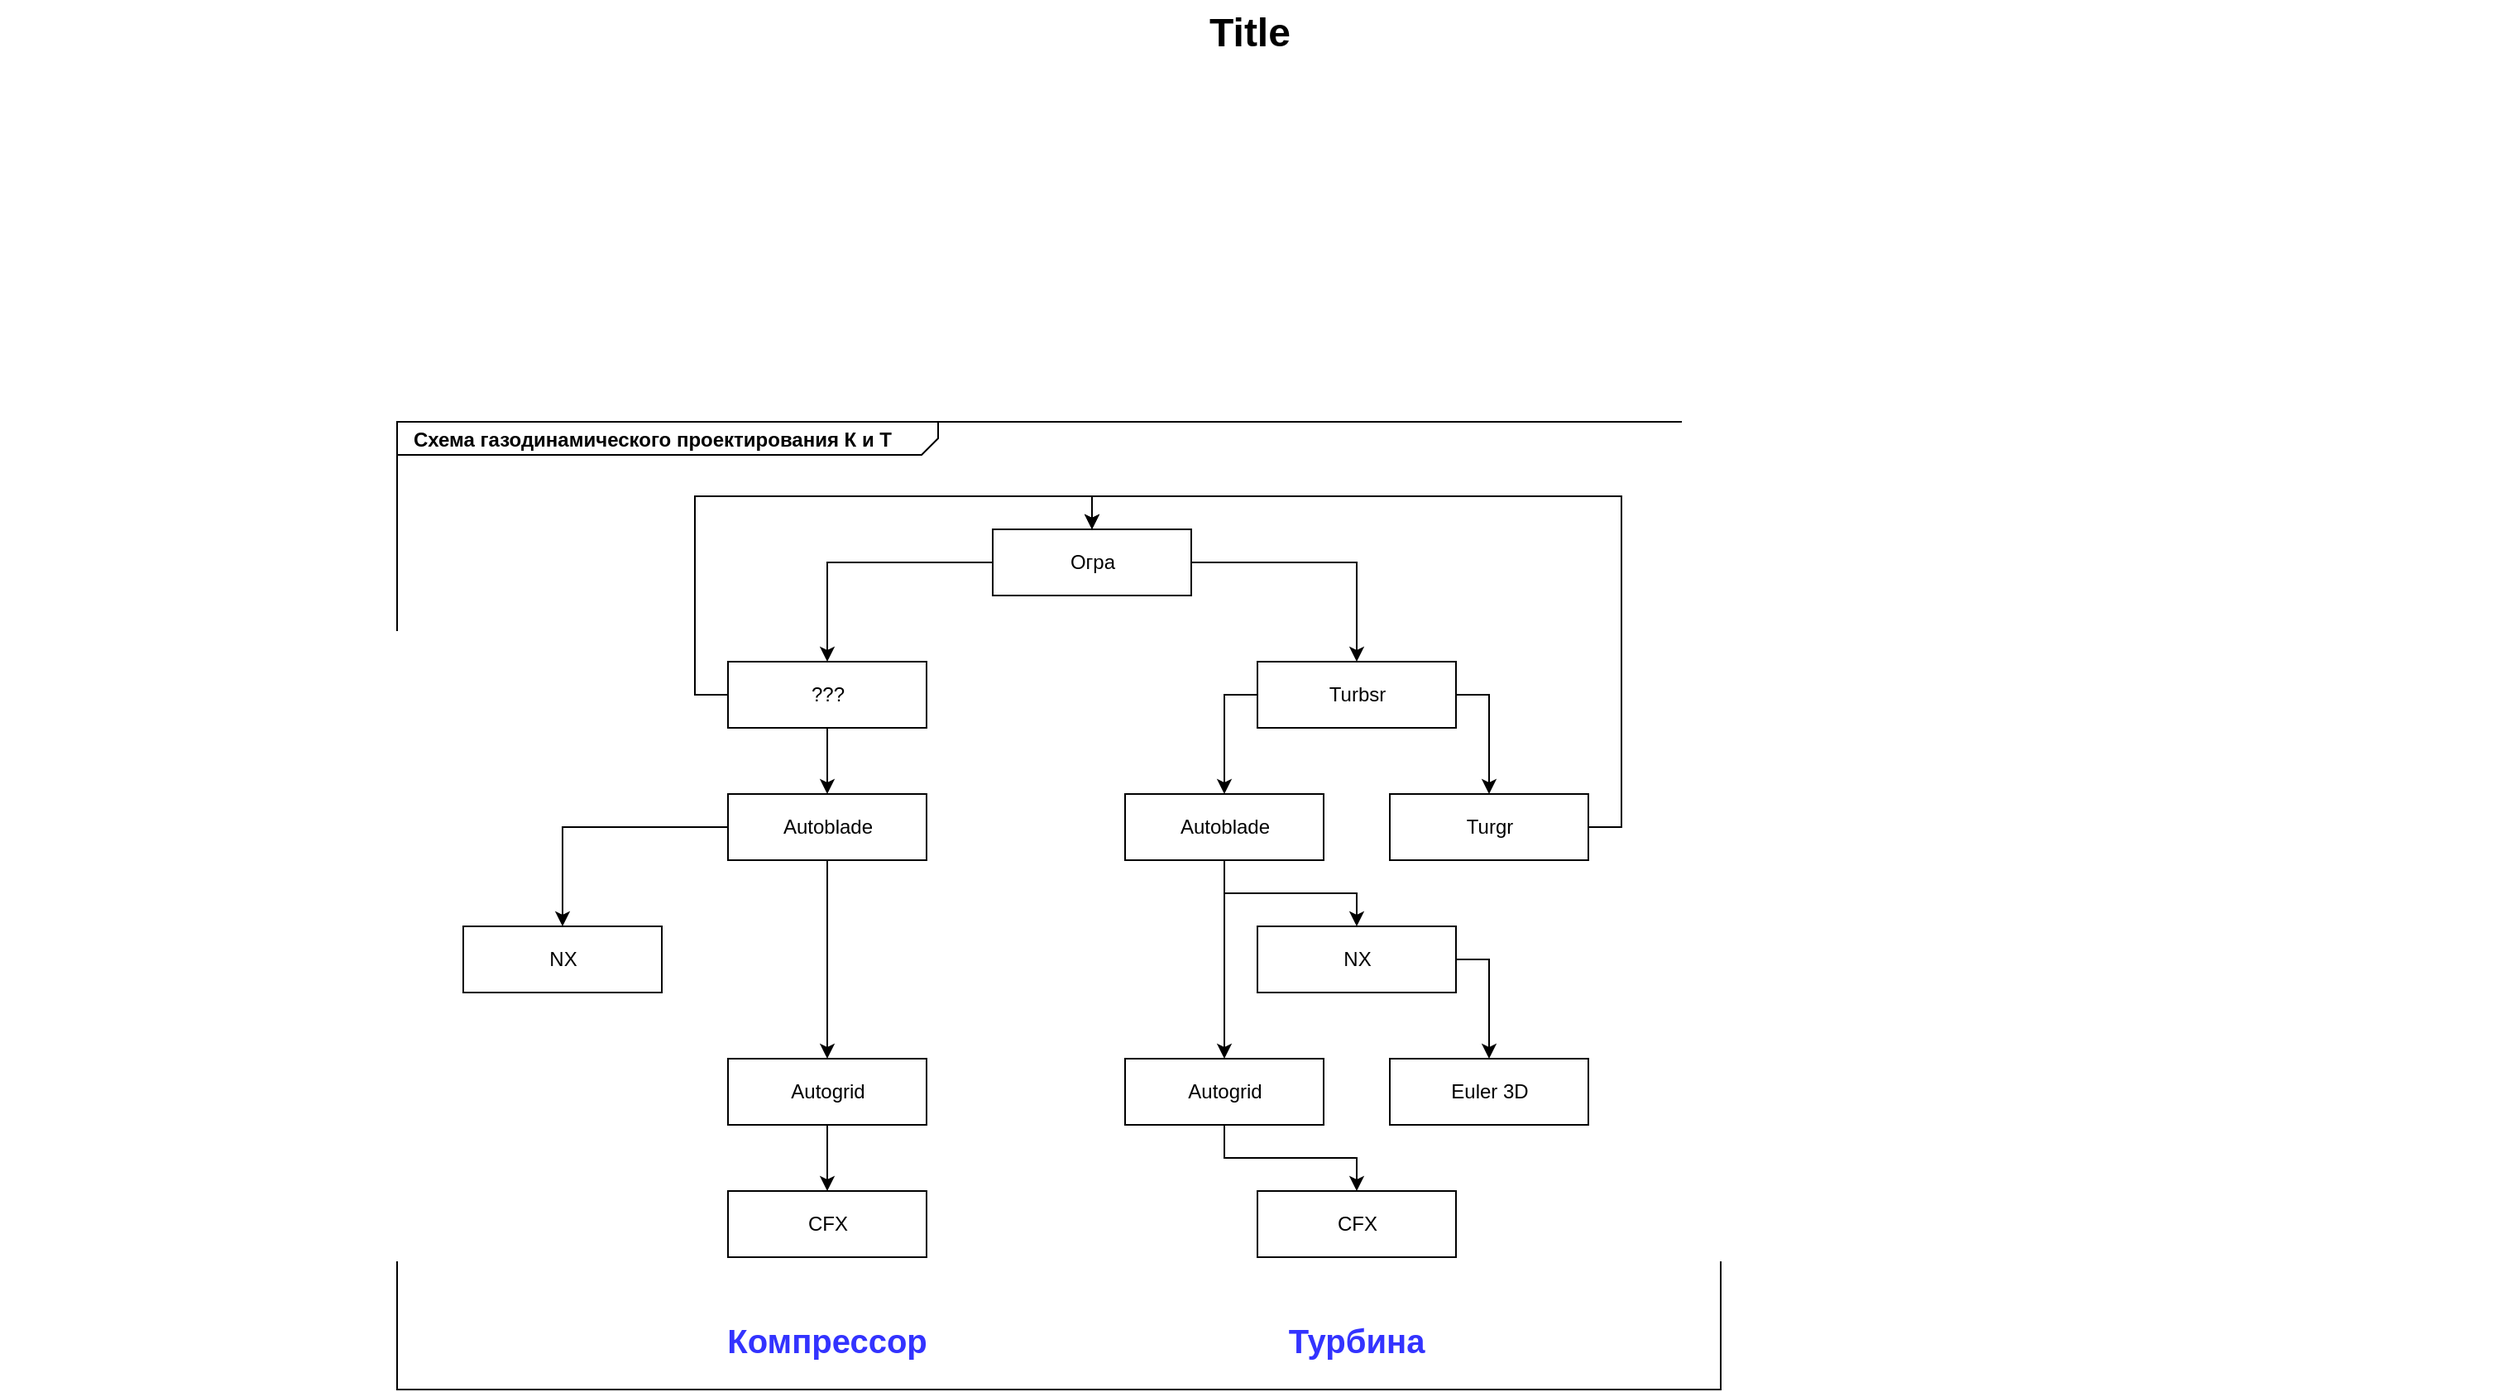 <mxfile version="15.0.2" type="github">
  <diagram name="Page-1" id="929967ad-93f9-6ef4-fab6-5d389245f69c">
    <mxGraphModel dx="1422" dy="705" grid="1" gridSize="10" guides="1" tooltips="1" connect="1" arrows="1" fold="1" page="1" pageScale="1.5" pageWidth="1169" pageHeight="826" background="none" math="0" shadow="0">
      <root>
        <mxCell id="0" style=";html=1;" />
        <mxCell id="1" style=";html=1;" parent="0" />
        <mxCell id="1672d66443f91eb5-1" value="&lt;p style=&quot;margin: 0px ; margin-top: 4px ; margin-left: 10px ; text-align: left&quot;&gt;&lt;b&gt;Схема газодинамического проектирования К и Т&lt;/b&gt;&lt;/p&gt;" style="html=1;strokeWidth=1;shape=mxgraph.sysml.package;html=1;overflow=fill;whiteSpace=wrap;fillColor=none;gradientColor=none;fontSize=12;align=center;labelX=327.64;" parent="1" vertex="1">
          <mxGeometry x="360" y="295" width="800" height="585" as="geometry" />
        </mxCell>
        <mxCell id="1672d66443f91eb5-23" value="Title" style="text;strokeColor=none;fillColor=none;html=1;fontSize=24;fontStyle=1;verticalAlign=middle;align=center;" parent="1" vertex="1">
          <mxGeometry x="120" y="40" width="1510" height="40" as="geometry" />
        </mxCell>
        <mxCell id="3rrWbV74bHChu7SR7OBz-15" style="edgeStyle=orthogonalEdgeStyle;rounded=0;orthogonalLoop=1;jettySize=auto;html=1;exitX=0;exitY=0.5;exitDx=0;exitDy=0;entryX=0.5;entryY=0;entryDx=0;entryDy=0;" edge="1" parent="1" source="3rrWbV74bHChu7SR7OBz-1" target="3rrWbV74bHChu7SR7OBz-9">
          <mxGeometry relative="1" as="geometry" />
        </mxCell>
        <mxCell id="3rrWbV74bHChu7SR7OBz-20" style="edgeStyle=orthogonalEdgeStyle;rounded=0;orthogonalLoop=1;jettySize=auto;html=1;exitX=1;exitY=0.5;exitDx=0;exitDy=0;entryX=0.5;entryY=0;entryDx=0;entryDy=0;" edge="1" parent="1" source="3rrWbV74bHChu7SR7OBz-1" target="3rrWbV74bHChu7SR7OBz-2">
          <mxGeometry relative="1" as="geometry" />
        </mxCell>
        <mxCell id="3rrWbV74bHChu7SR7OBz-1" value="Огра" style="html=1;" vertex="1" parent="1">
          <mxGeometry x="720" y="360" width="120" height="40" as="geometry" />
        </mxCell>
        <mxCell id="3rrWbV74bHChu7SR7OBz-21" style="edgeStyle=orthogonalEdgeStyle;rounded=0;orthogonalLoop=1;jettySize=auto;html=1;exitX=1;exitY=0.5;exitDx=0;exitDy=0;entryX=0.5;entryY=0;entryDx=0;entryDy=0;" edge="1" parent="1" source="3rrWbV74bHChu7SR7OBz-2" target="3rrWbV74bHChu7SR7OBz-3">
          <mxGeometry relative="1" as="geometry" />
        </mxCell>
        <mxCell id="3rrWbV74bHChu7SR7OBz-24" style="edgeStyle=orthogonalEdgeStyle;rounded=0;orthogonalLoop=1;jettySize=auto;html=1;exitX=0;exitY=0.5;exitDx=0;exitDy=0;entryX=0.5;entryY=0;entryDx=0;entryDy=0;" edge="1" parent="1" source="3rrWbV74bHChu7SR7OBz-2" target="3rrWbV74bHChu7SR7OBz-4">
          <mxGeometry relative="1" as="geometry" />
        </mxCell>
        <mxCell id="3rrWbV74bHChu7SR7OBz-2" value="Turbsr" style="html=1;" vertex="1" parent="1">
          <mxGeometry x="880" y="440" width="120" height="40" as="geometry" />
        </mxCell>
        <mxCell id="3rrWbV74bHChu7SR7OBz-22" style="edgeStyle=orthogonalEdgeStyle;rounded=0;orthogonalLoop=1;jettySize=auto;html=1;exitX=1;exitY=0.5;exitDx=0;exitDy=0;entryX=0.5;entryY=0;entryDx=0;entryDy=0;" edge="1" parent="1" source="3rrWbV74bHChu7SR7OBz-3" target="3rrWbV74bHChu7SR7OBz-1">
          <mxGeometry relative="1" as="geometry" />
        </mxCell>
        <mxCell id="3rrWbV74bHChu7SR7OBz-3" value="Turgr" style="html=1;" vertex="1" parent="1">
          <mxGeometry x="960" y="520" width="120" height="40" as="geometry" />
        </mxCell>
        <mxCell id="3rrWbV74bHChu7SR7OBz-25" style="edgeStyle=orthogonalEdgeStyle;rounded=0;orthogonalLoop=1;jettySize=auto;html=1;exitX=0.5;exitY=1;exitDx=0;exitDy=0;entryX=0.5;entryY=0;entryDx=0;entryDy=0;" edge="1" parent="1" source="3rrWbV74bHChu7SR7OBz-4" target="3rrWbV74bHChu7SR7OBz-5">
          <mxGeometry relative="1" as="geometry" />
        </mxCell>
        <mxCell id="3rrWbV74bHChu7SR7OBz-26" style="edgeStyle=orthogonalEdgeStyle;rounded=0;orthogonalLoop=1;jettySize=auto;html=1;exitX=0.5;exitY=1;exitDx=0;exitDy=0;entryX=0.5;entryY=0;entryDx=0;entryDy=0;" edge="1" parent="1" source="3rrWbV74bHChu7SR7OBz-4" target="3rrWbV74bHChu7SR7OBz-7">
          <mxGeometry relative="1" as="geometry" />
        </mxCell>
        <mxCell id="3rrWbV74bHChu7SR7OBz-4" value="Autoblade" style="html=1;" vertex="1" parent="1">
          <mxGeometry x="800" y="520" width="120" height="40" as="geometry" />
        </mxCell>
        <mxCell id="3rrWbV74bHChu7SR7OBz-27" style="edgeStyle=orthogonalEdgeStyle;rounded=0;orthogonalLoop=1;jettySize=auto;html=1;exitX=1;exitY=0.5;exitDx=0;exitDy=0;entryX=0.5;entryY=0;entryDx=0;entryDy=0;" edge="1" parent="1" source="3rrWbV74bHChu7SR7OBz-5" target="3rrWbV74bHChu7SR7OBz-6">
          <mxGeometry relative="1" as="geometry" />
        </mxCell>
        <mxCell id="3rrWbV74bHChu7SR7OBz-5" value="NX" style="html=1;" vertex="1" parent="1">
          <mxGeometry x="880" y="600" width="120" height="40" as="geometry" />
        </mxCell>
        <mxCell id="3rrWbV74bHChu7SR7OBz-6" value="Euler 3D" style="html=1;" vertex="1" parent="1">
          <mxGeometry x="960" y="680" width="120" height="40" as="geometry" />
        </mxCell>
        <mxCell id="3rrWbV74bHChu7SR7OBz-28" style="edgeStyle=orthogonalEdgeStyle;rounded=0;orthogonalLoop=1;jettySize=auto;html=1;exitX=0.5;exitY=1;exitDx=0;exitDy=0;entryX=0.5;entryY=0;entryDx=0;entryDy=0;" edge="1" parent="1" source="3rrWbV74bHChu7SR7OBz-7" target="3rrWbV74bHChu7SR7OBz-8">
          <mxGeometry relative="1" as="geometry" />
        </mxCell>
        <mxCell id="3rrWbV74bHChu7SR7OBz-7" value="Autogrid" style="html=1;" vertex="1" parent="1">
          <mxGeometry x="800" y="680" width="120" height="40" as="geometry" />
        </mxCell>
        <mxCell id="3rrWbV74bHChu7SR7OBz-8" value="CFX" style="html=1;" vertex="1" parent="1">
          <mxGeometry x="880" y="760" width="120" height="40" as="geometry" />
        </mxCell>
        <mxCell id="3rrWbV74bHChu7SR7OBz-16" style="edgeStyle=orthogonalEdgeStyle;rounded=0;orthogonalLoop=1;jettySize=auto;html=1;exitX=0.5;exitY=1;exitDx=0;exitDy=0;entryX=0.5;entryY=0;entryDx=0;entryDy=0;" edge="1" parent="1" source="3rrWbV74bHChu7SR7OBz-9" target="3rrWbV74bHChu7SR7OBz-11">
          <mxGeometry relative="1" as="geometry" />
        </mxCell>
        <mxCell id="3rrWbV74bHChu7SR7OBz-23" style="edgeStyle=orthogonalEdgeStyle;rounded=0;orthogonalLoop=1;jettySize=auto;html=1;exitX=0;exitY=0.5;exitDx=0;exitDy=0;entryX=0.5;entryY=0;entryDx=0;entryDy=0;" edge="1" parent="1" source="3rrWbV74bHChu7SR7OBz-9" target="3rrWbV74bHChu7SR7OBz-1">
          <mxGeometry relative="1" as="geometry" />
        </mxCell>
        <mxCell id="3rrWbV74bHChu7SR7OBz-9" value="???" style="html=1;" vertex="1" parent="1">
          <mxGeometry x="560" y="440" width="120" height="40" as="geometry" />
        </mxCell>
        <mxCell id="3rrWbV74bHChu7SR7OBz-10" value="NX" style="html=1;" vertex="1" parent="1">
          <mxGeometry x="400" y="600" width="120" height="40" as="geometry" />
        </mxCell>
        <mxCell id="3rrWbV74bHChu7SR7OBz-17" style="edgeStyle=orthogonalEdgeStyle;rounded=0;orthogonalLoop=1;jettySize=auto;html=1;exitX=0.5;exitY=1;exitDx=0;exitDy=0;entryX=0.5;entryY=0;entryDx=0;entryDy=0;" edge="1" parent="1" source="3rrWbV74bHChu7SR7OBz-11" target="3rrWbV74bHChu7SR7OBz-13">
          <mxGeometry relative="1" as="geometry" />
        </mxCell>
        <mxCell id="3rrWbV74bHChu7SR7OBz-18" style="edgeStyle=orthogonalEdgeStyle;rounded=0;orthogonalLoop=1;jettySize=auto;html=1;exitX=0;exitY=0.5;exitDx=0;exitDy=0;entryX=0.5;entryY=0;entryDx=0;entryDy=0;" edge="1" parent="1" source="3rrWbV74bHChu7SR7OBz-11" target="3rrWbV74bHChu7SR7OBz-10">
          <mxGeometry relative="1" as="geometry" />
        </mxCell>
        <mxCell id="3rrWbV74bHChu7SR7OBz-11" value="Autoblade" style="html=1;" vertex="1" parent="1">
          <mxGeometry x="560" y="520" width="120" height="40" as="geometry" />
        </mxCell>
        <mxCell id="3rrWbV74bHChu7SR7OBz-19" style="edgeStyle=orthogonalEdgeStyle;rounded=0;orthogonalLoop=1;jettySize=auto;html=1;exitX=0.5;exitY=1;exitDx=0;exitDy=0;entryX=0.5;entryY=0;entryDx=0;entryDy=0;" edge="1" parent="1" source="3rrWbV74bHChu7SR7OBz-13" target="3rrWbV74bHChu7SR7OBz-14">
          <mxGeometry relative="1" as="geometry" />
        </mxCell>
        <mxCell id="3rrWbV74bHChu7SR7OBz-13" value="Autogrid" style="html=1;" vertex="1" parent="1">
          <mxGeometry x="560" y="680" width="120" height="40" as="geometry" />
        </mxCell>
        <mxCell id="3rrWbV74bHChu7SR7OBz-14" value="CFX" style="html=1;" vertex="1" parent="1">
          <mxGeometry x="560" y="760" width="120" height="40" as="geometry" />
        </mxCell>
        <mxCell id="3rrWbV74bHChu7SR7OBz-29" value="Компрессор" style="text;html=1;strokeColor=none;fillColor=none;align=center;verticalAlign=middle;whiteSpace=wrap;rounded=0;fontSize=20;fontStyle=1;fontColor=#3333FF;" vertex="1" parent="1">
          <mxGeometry x="600" y="840" width="40" height="20" as="geometry" />
        </mxCell>
        <mxCell id="3rrWbV74bHChu7SR7OBz-30" value="Турбина" style="text;html=1;strokeColor=none;fillColor=none;align=center;verticalAlign=middle;whiteSpace=wrap;rounded=0;fontSize=20;fontStyle=1;fontColor=#3333FF;" vertex="1" parent="1">
          <mxGeometry x="920" y="840" width="40" height="20" as="geometry" />
        </mxCell>
      </root>
    </mxGraphModel>
  </diagram>
</mxfile>

